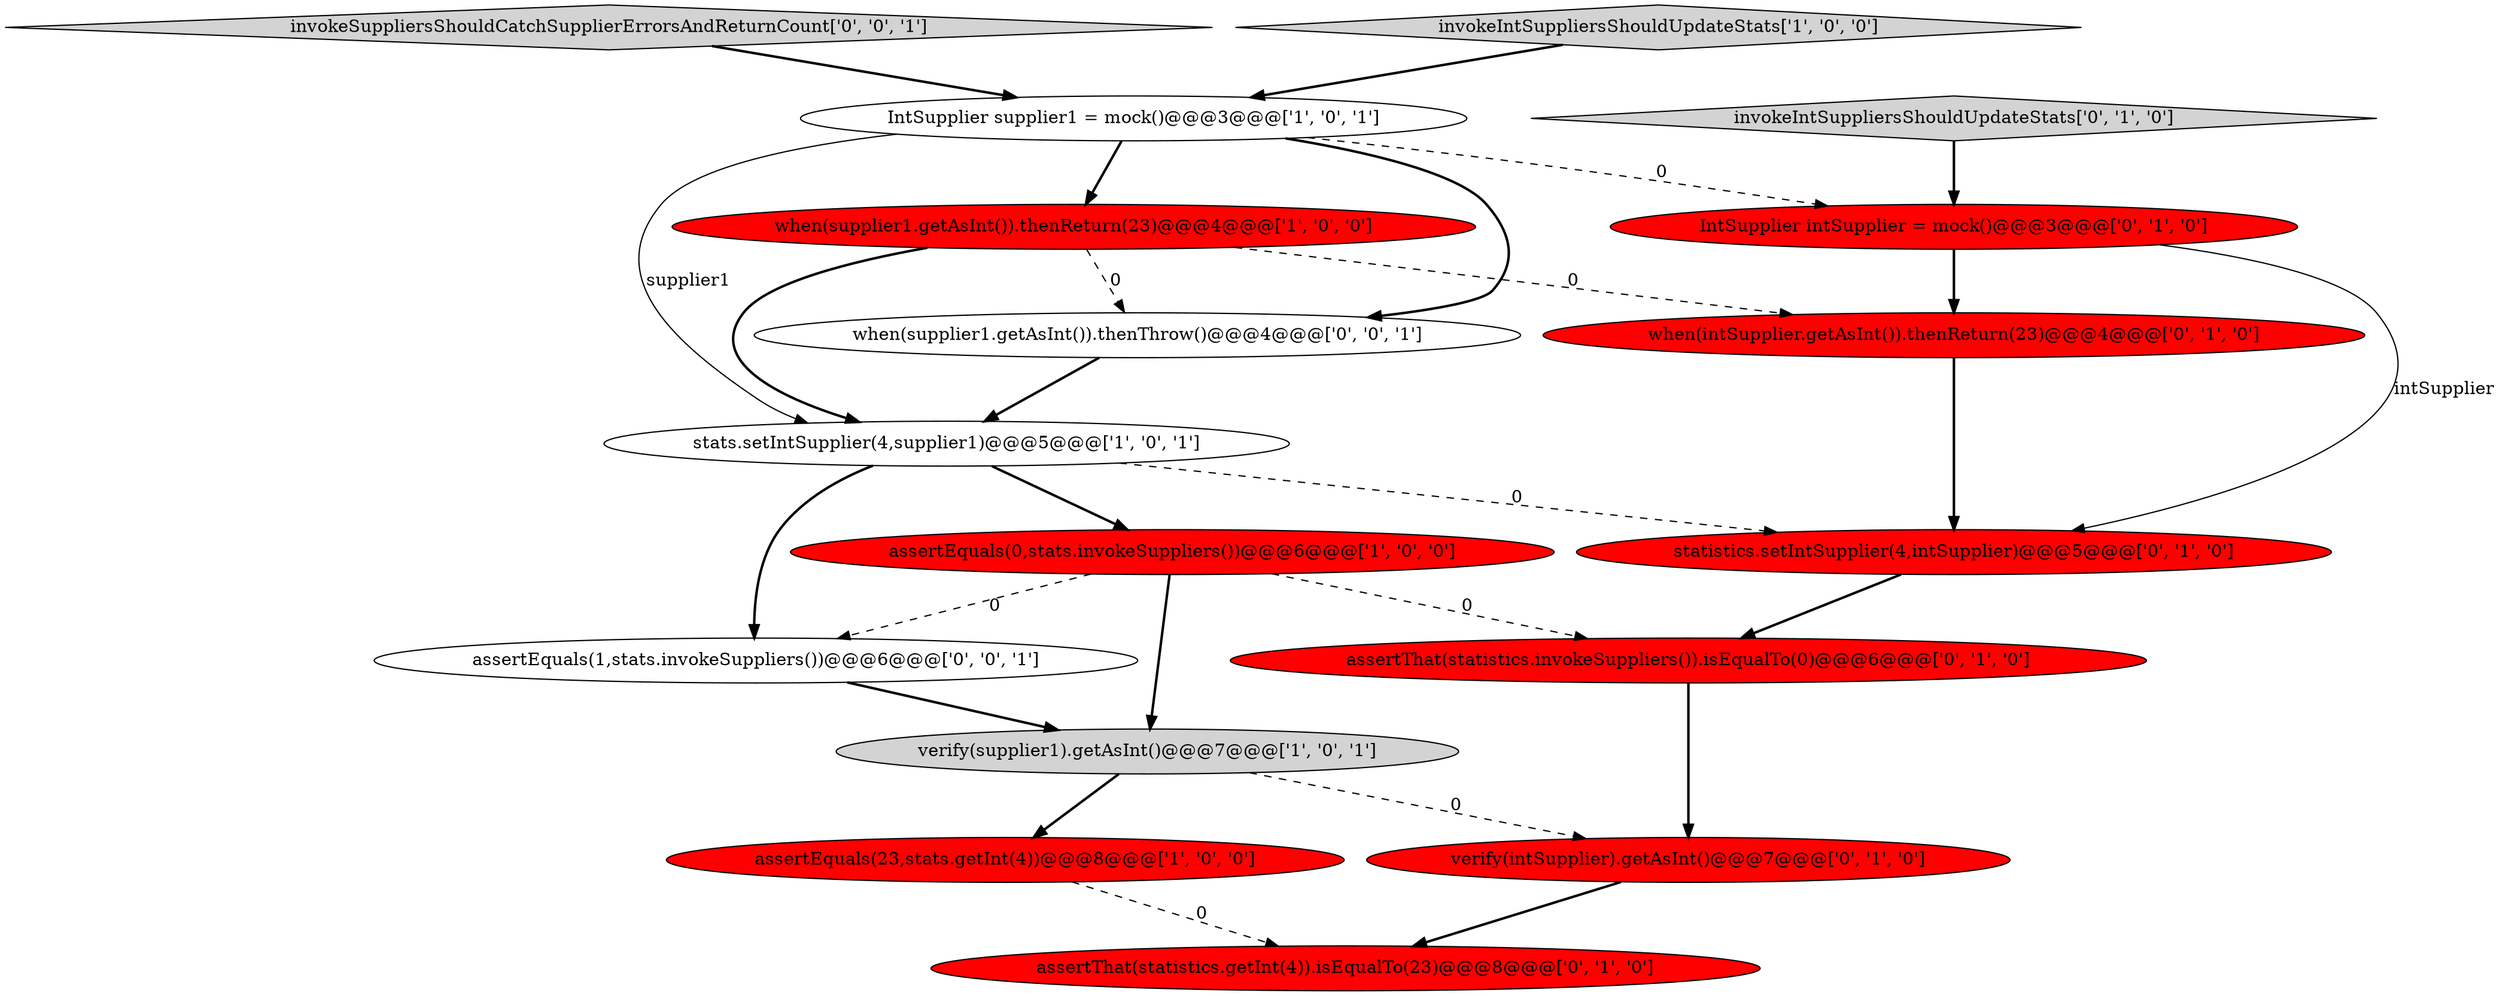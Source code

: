 digraph {
5 [style = filled, label = "when(supplier1.getAsInt()).thenReturn(23)@@@4@@@['1', '0', '0']", fillcolor = red, shape = ellipse image = "AAA1AAABBB1BBB"];
6 [style = filled, label = "verify(supplier1).getAsInt()@@@7@@@['1', '0', '1']", fillcolor = lightgray, shape = ellipse image = "AAA0AAABBB1BBB"];
11 [style = filled, label = "when(intSupplier.getAsInt()).thenReturn(23)@@@4@@@['0', '1', '0']", fillcolor = red, shape = ellipse image = "AAA1AAABBB2BBB"];
16 [style = filled, label = "assertEquals(1,stats.invokeSuppliers())@@@6@@@['0', '0', '1']", fillcolor = white, shape = ellipse image = "AAA0AAABBB3BBB"];
8 [style = filled, label = "statistics.setIntSupplier(4,intSupplier)@@@5@@@['0', '1', '0']", fillcolor = red, shape = ellipse image = "AAA1AAABBB2BBB"];
3 [style = filled, label = "assertEquals(23,stats.getInt(4))@@@8@@@['1', '0', '0']", fillcolor = red, shape = ellipse image = "AAA1AAABBB1BBB"];
4 [style = filled, label = "assertEquals(0,stats.invokeSuppliers())@@@6@@@['1', '0', '0']", fillcolor = red, shape = ellipse image = "AAA1AAABBB1BBB"];
7 [style = filled, label = "assertThat(statistics.invokeSuppliers()).isEqualTo(0)@@@6@@@['0', '1', '0']", fillcolor = red, shape = ellipse image = "AAA1AAABBB2BBB"];
15 [style = filled, label = "invokeSuppliersShouldCatchSupplierErrorsAndReturnCount['0', '0', '1']", fillcolor = lightgray, shape = diamond image = "AAA0AAABBB3BBB"];
1 [style = filled, label = "invokeIntSuppliersShouldUpdateStats['1', '0', '0']", fillcolor = lightgray, shape = diamond image = "AAA0AAABBB1BBB"];
9 [style = filled, label = "verify(intSupplier).getAsInt()@@@7@@@['0', '1', '0']", fillcolor = red, shape = ellipse image = "AAA1AAABBB2BBB"];
12 [style = filled, label = "invokeIntSuppliersShouldUpdateStats['0', '1', '0']", fillcolor = lightgray, shape = diamond image = "AAA0AAABBB2BBB"];
13 [style = filled, label = "IntSupplier intSupplier = mock()@@@3@@@['0', '1', '0']", fillcolor = red, shape = ellipse image = "AAA1AAABBB2BBB"];
14 [style = filled, label = "when(supplier1.getAsInt()).thenThrow()@@@4@@@['0', '0', '1']", fillcolor = white, shape = ellipse image = "AAA0AAABBB3BBB"];
10 [style = filled, label = "assertThat(statistics.getInt(4)).isEqualTo(23)@@@8@@@['0', '1', '0']", fillcolor = red, shape = ellipse image = "AAA1AAABBB2BBB"];
0 [style = filled, label = "IntSupplier supplier1 = mock()@@@3@@@['1', '0', '1']", fillcolor = white, shape = ellipse image = "AAA0AAABBB1BBB"];
2 [style = filled, label = "stats.setIntSupplier(4,supplier1)@@@5@@@['1', '0', '1']", fillcolor = white, shape = ellipse image = "AAA0AAABBB1BBB"];
6->3 [style = bold, label=""];
5->14 [style = dashed, label="0"];
4->16 [style = dashed, label="0"];
4->6 [style = bold, label=""];
16->6 [style = bold, label=""];
6->9 [style = dashed, label="0"];
1->0 [style = bold, label=""];
9->10 [style = bold, label=""];
2->4 [style = bold, label=""];
13->11 [style = bold, label=""];
2->8 [style = dashed, label="0"];
8->7 [style = bold, label=""];
0->2 [style = solid, label="supplier1"];
7->9 [style = bold, label=""];
12->13 [style = bold, label=""];
5->2 [style = bold, label=""];
0->14 [style = bold, label=""];
5->11 [style = dashed, label="0"];
4->7 [style = dashed, label="0"];
15->0 [style = bold, label=""];
0->13 [style = dashed, label="0"];
11->8 [style = bold, label=""];
14->2 [style = bold, label=""];
3->10 [style = dashed, label="0"];
0->5 [style = bold, label=""];
13->8 [style = solid, label="intSupplier"];
2->16 [style = bold, label=""];
}
